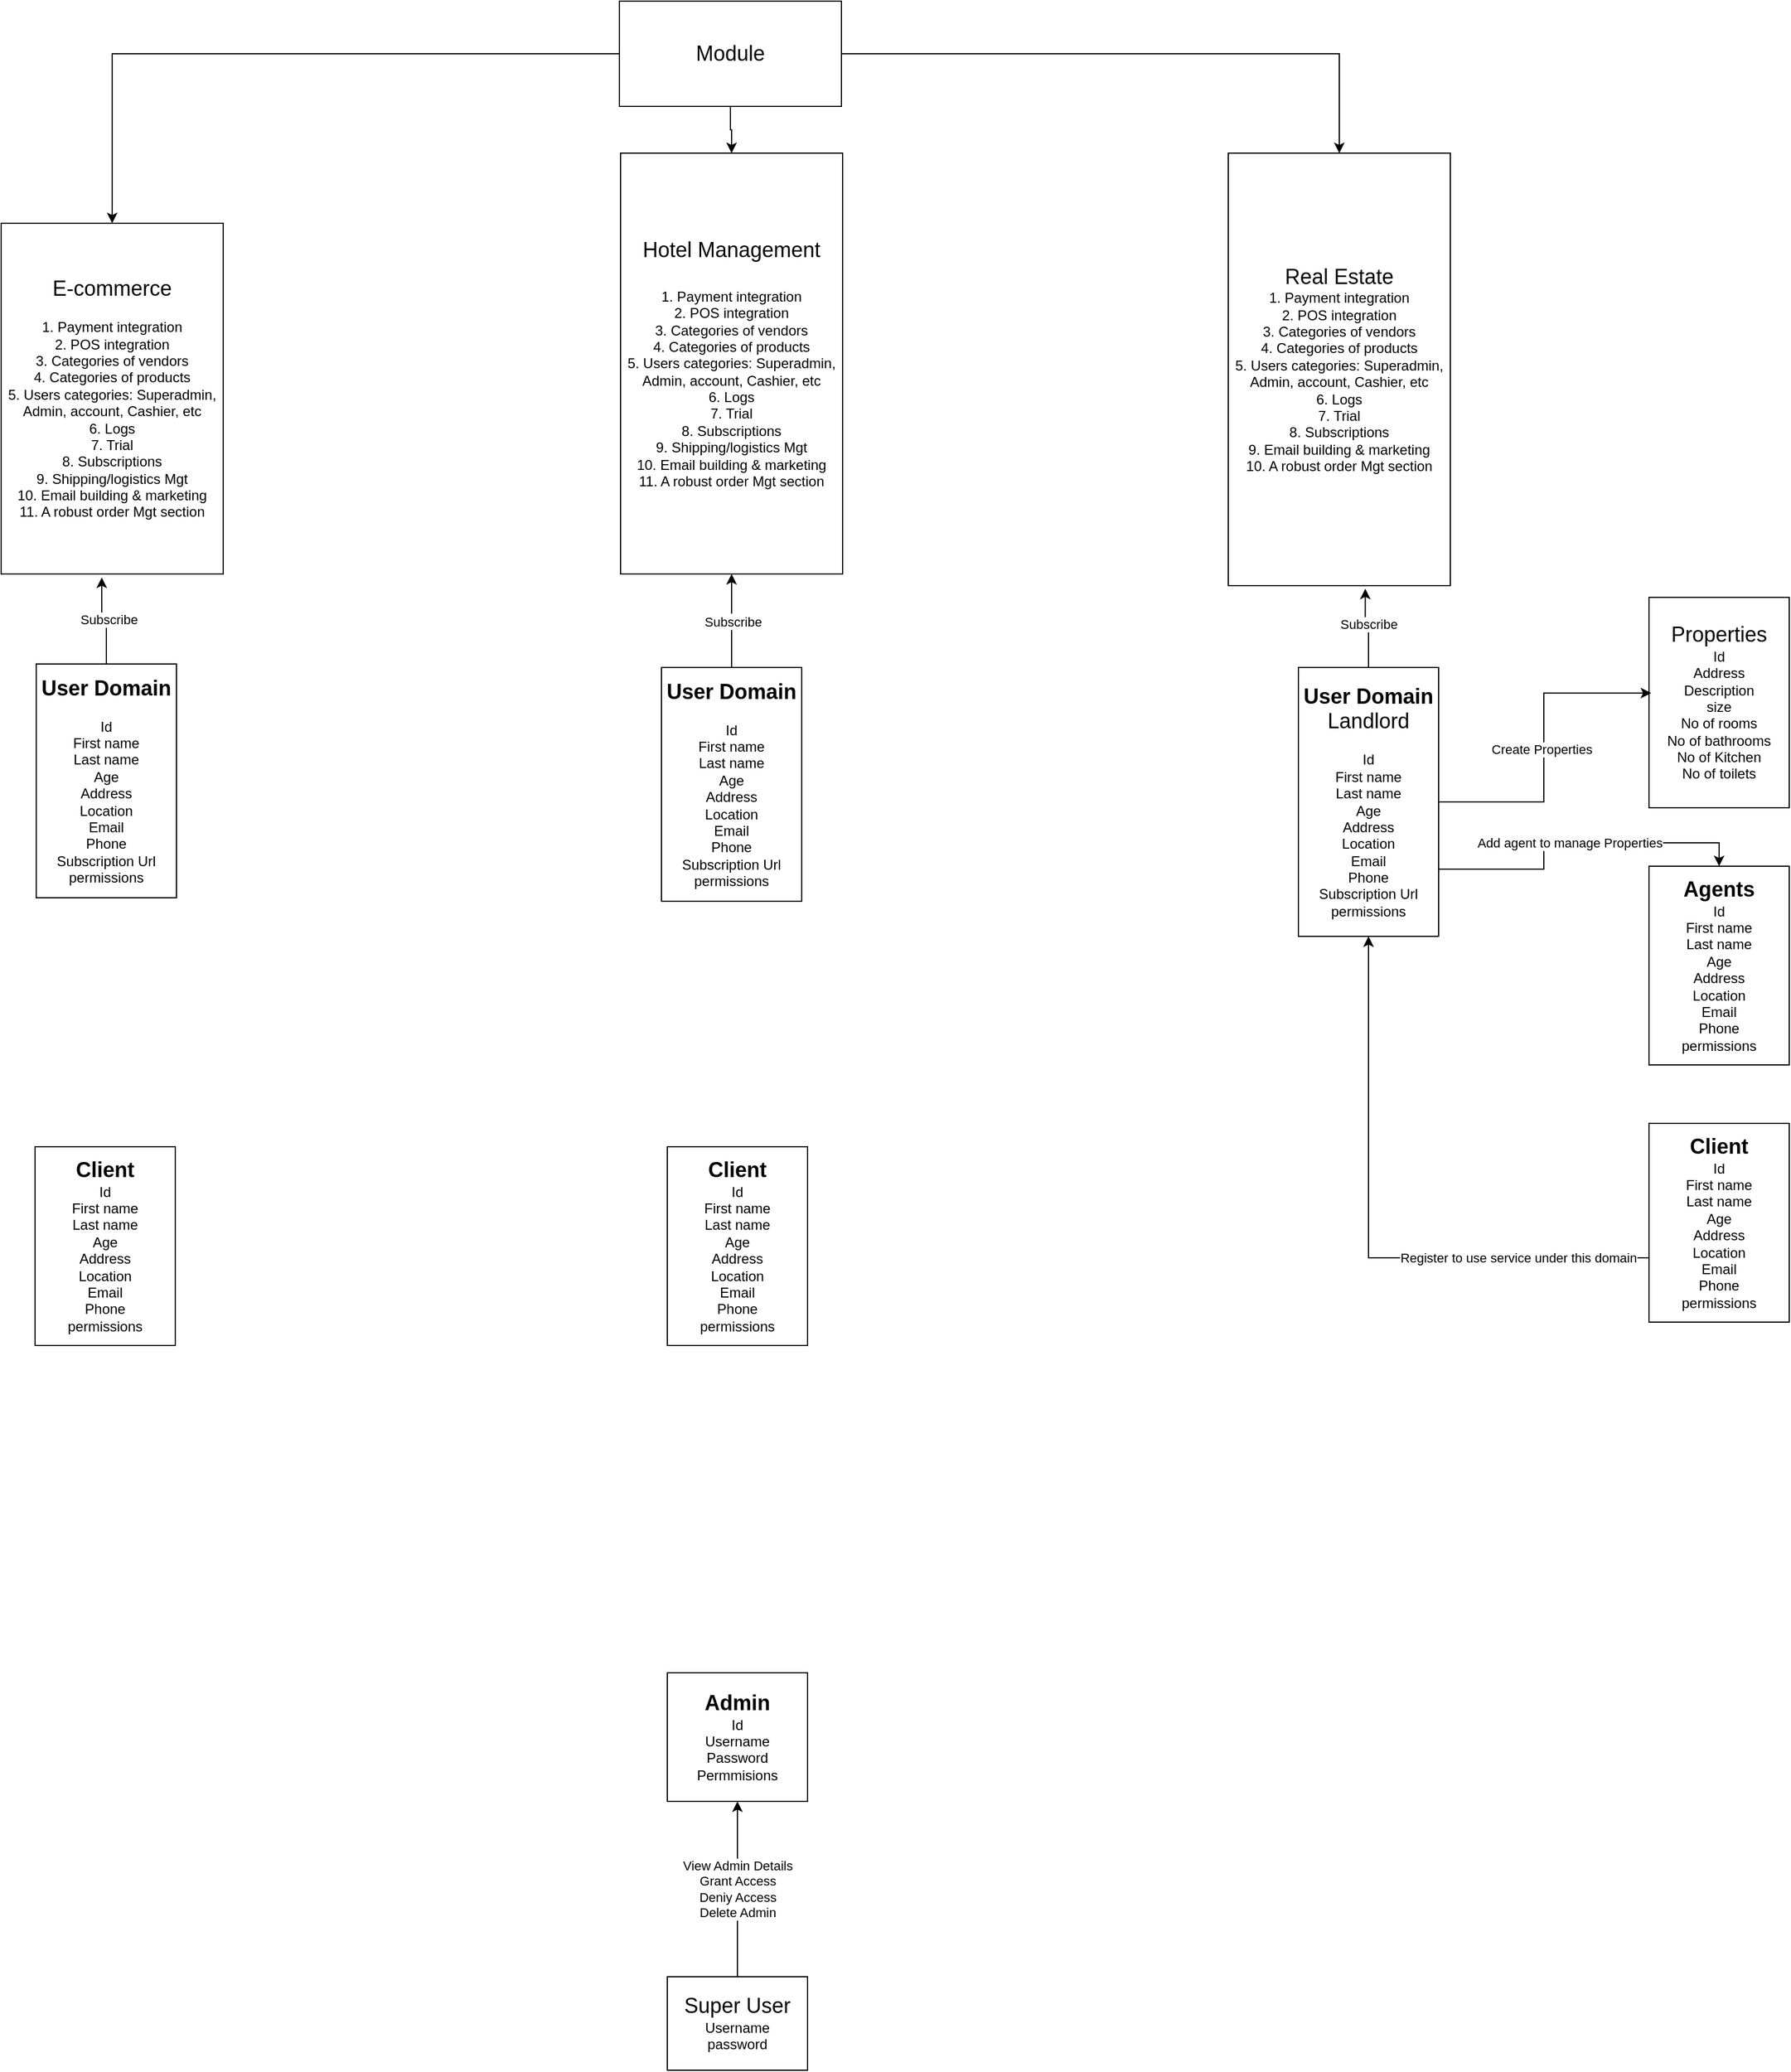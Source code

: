 <mxfile version="22.1.21" type="github">
  <diagram name="Page-1" id="74e2e168-ea6b-b213-b513-2b3c1d86103e">
    <mxGraphModel dx="2724" dy="1731" grid="1" gridSize="10" guides="1" tooltips="1" connect="1" arrows="1" fold="1" page="1" pageScale="1" pageWidth="1100" pageHeight="850" background="none" math="0" shadow="0">
      <root>
        <mxCell id="0" />
        <mxCell id="1" parent="0" />
        <mxCell id="xUWJb8Z6s4xyunuXyuDp-6" value="" style="edgeStyle=orthogonalEdgeStyle;rounded=0;orthogonalLoop=1;jettySize=auto;html=1;" edge="1" parent="1" source="xUWJb8Z6s4xyunuXyuDp-1" target="xUWJb8Z6s4xyunuXyuDp-5">
          <mxGeometry relative="1" as="geometry" />
        </mxCell>
        <mxCell id="xUWJb8Z6s4xyunuXyuDp-8" value="" style="edgeStyle=orthogonalEdgeStyle;rounded=0;orthogonalLoop=1;jettySize=auto;html=1;" edge="1" parent="1" source="xUWJb8Z6s4xyunuXyuDp-1" target="xUWJb8Z6s4xyunuXyuDp-7">
          <mxGeometry relative="1" as="geometry" />
        </mxCell>
        <mxCell id="xUWJb8Z6s4xyunuXyuDp-10" value="" style="edgeStyle=orthogonalEdgeStyle;rounded=0;orthogonalLoop=1;jettySize=auto;html=1;" edge="1" parent="1" source="xUWJb8Z6s4xyunuXyuDp-1" target="xUWJb8Z6s4xyunuXyuDp-9">
          <mxGeometry relative="1" as="geometry" />
        </mxCell>
        <mxCell id="xUWJb8Z6s4xyunuXyuDp-1" value="&lt;font style=&quot;font-size: 18px;&quot;&gt;Module&lt;/font&gt;" style="rounded=0;whiteSpace=wrap;html=1;" vertex="1" parent="1">
          <mxGeometry x="439" y="-210" width="190" height="90" as="geometry" />
        </mxCell>
        <mxCell id="xUWJb8Z6s4xyunuXyuDp-5" value="&lt;font style=&quot;&quot;&gt;&lt;font style=&quot;font-size: 18px;&quot;&gt;E-commerce&lt;br&gt;&lt;/font&gt;&lt;br&gt;&lt;div style=&quot;font-size: 12px;&quot;&gt;1. Payment integration&lt;/div&gt;&lt;div style=&quot;font-size: 12px;&quot;&gt;2. POS integration&lt;/div&gt;&lt;div style=&quot;font-size: 12px;&quot;&gt;3. Categories of vendors&lt;/div&gt;&lt;div style=&quot;font-size: 12px;&quot;&gt;4. Categories of products&lt;/div&gt;&lt;div style=&quot;font-size: 12px;&quot;&gt;5. Users categories: Superadmin, Admin, account, Cashier, etc&lt;/div&gt;&lt;div style=&quot;font-size: 12px;&quot;&gt;6. Logs&lt;/div&gt;&lt;div style=&quot;font-size: 12px;&quot;&gt;7. Trial&lt;/div&gt;&lt;div style=&quot;font-size: 12px;&quot;&gt;8. Subscriptions&lt;/div&gt;&lt;div style=&quot;font-size: 12px;&quot;&gt;9. Shipping/logistics Mgt&lt;/div&gt;&lt;div style=&quot;font-size: 12px;&quot;&gt;10. Email building &amp;amp; marketing&lt;/div&gt;&lt;div style=&quot;font-size: 12px;&quot;&gt;11. A robust order Mgt section&lt;/div&gt;&lt;/font&gt;" style="rounded=0;whiteSpace=wrap;html=1;align=center;" vertex="1" parent="1">
          <mxGeometry x="-90" y="-20" width="190" height="300" as="geometry" />
        </mxCell>
        <mxCell id="xUWJb8Z6s4xyunuXyuDp-7" value="&lt;font style=&quot;font-size: 18px;&quot;&gt;Hotel Management&lt;br&gt;&lt;br&gt;&lt;div style=&quot;border-color: var(--border-color); font-size: 12px;&quot;&gt;1. Payment integration&lt;/div&gt;&lt;div style=&quot;border-color: var(--border-color); font-size: 12px;&quot;&gt;2. POS integration&lt;/div&gt;&lt;div style=&quot;border-color: var(--border-color); font-size: 12px;&quot;&gt;3. Categories of vendors&lt;/div&gt;&lt;div style=&quot;border-color: var(--border-color); font-size: 12px;&quot;&gt;4. Categories of products&lt;/div&gt;&lt;div style=&quot;border-color: var(--border-color); font-size: 12px;&quot;&gt;5. Users categories: Superadmin, Admin, account, Cashier, etc&lt;/div&gt;&lt;div style=&quot;border-color: var(--border-color); font-size: 12px;&quot;&gt;6. Logs&lt;/div&gt;&lt;div style=&quot;border-color: var(--border-color); font-size: 12px;&quot;&gt;7. Trial&lt;/div&gt;&lt;div style=&quot;border-color: var(--border-color); font-size: 12px;&quot;&gt;8. Subscriptions&lt;/div&gt;&lt;div style=&quot;border-color: var(--border-color); font-size: 12px;&quot;&gt;9. Shipping/logistics Mgt&lt;/div&gt;&lt;div style=&quot;border-color: var(--border-color); font-size: 12px;&quot;&gt;10. Email building &amp;amp; marketing&lt;/div&gt;&lt;div style=&quot;border-color: var(--border-color); font-size: 12px;&quot;&gt;11. A robust order Mgt section&lt;/div&gt;&lt;/font&gt;" style="rounded=0;whiteSpace=wrap;html=1;" vertex="1" parent="1">
          <mxGeometry x="440" y="-80" width="190" height="360" as="geometry" />
        </mxCell>
        <mxCell id="xUWJb8Z6s4xyunuXyuDp-9" value="&lt;font style=&quot;font-size: 18px;&quot;&gt;Real Estate&lt;br&gt;&lt;div style=&quot;border-color: var(--border-color); font-size: 12px;&quot;&gt;1. Payment integration&lt;/div&gt;&lt;div style=&quot;border-color: var(--border-color); font-size: 12px;&quot;&gt;2. POS integration&lt;/div&gt;&lt;div style=&quot;border-color: var(--border-color); font-size: 12px;&quot;&gt;3. Categories of vendors&lt;/div&gt;&lt;div style=&quot;border-color: var(--border-color); font-size: 12px;&quot;&gt;4. Categories of products&lt;/div&gt;&lt;div style=&quot;border-color: var(--border-color); font-size: 12px;&quot;&gt;5. Users categories: Superadmin, Admin, account, Cashier, etc&lt;/div&gt;&lt;div style=&quot;border-color: var(--border-color); font-size: 12px;&quot;&gt;6. Logs&lt;/div&gt;&lt;div style=&quot;border-color: var(--border-color); font-size: 12px;&quot;&gt;7. Trial&lt;/div&gt;&lt;div style=&quot;border-color: var(--border-color); font-size: 12px;&quot;&gt;8. Subscriptions&lt;/div&gt;&lt;div style=&quot;border-color: var(--border-color); font-size: 12px;&quot;&gt;9. Email building &amp;amp; marketing&lt;/div&gt;&lt;div style=&quot;border-color: var(--border-color); font-size: 12px;&quot;&gt;10. A robust order Mgt section&lt;/div&gt;&lt;/font&gt;" style="rounded=0;whiteSpace=wrap;html=1;" vertex="1" parent="1">
          <mxGeometry x="960" y="-80" width="190" height="370" as="geometry" />
        </mxCell>
        <mxCell id="xUWJb8Z6s4xyunuXyuDp-37" style="edgeStyle=orthogonalEdgeStyle;rounded=0;orthogonalLoop=1;jettySize=auto;html=1;exitX=1;exitY=0.75;exitDx=0;exitDy=0;entryX=0.5;entryY=0;entryDx=0;entryDy=0;" edge="1" parent="1" source="xUWJb8Z6s4xyunuXyuDp-11" target="xUWJb8Z6s4xyunuXyuDp-28">
          <mxGeometry relative="1" as="geometry" />
        </mxCell>
        <mxCell id="xUWJb8Z6s4xyunuXyuDp-39" value="Add agent to manage Properties" style="edgeLabel;html=1;align=center;verticalAlign=middle;resizable=0;points=[];" vertex="1" connectable="0" parent="xUWJb8Z6s4xyunuXyuDp-37">
          <mxGeometry x="-0.053" relative="1" as="geometry">
            <mxPoint as="offset" />
          </mxGeometry>
        </mxCell>
        <mxCell id="xUWJb8Z6s4xyunuXyuDp-11" value="&lt;font style=&quot;font-size: 18px;&quot;&gt;&lt;b&gt;&lt;font style=&quot;&quot;&gt;User Domain&lt;br&gt;&lt;/font&gt;&lt;/b&gt;Landlord&lt;br&gt;&lt;/font&gt;&lt;br&gt;Id&lt;br&gt;First name&lt;br&gt;Last name&lt;br&gt;Age&lt;br&gt;Address&lt;br&gt;Location&lt;br&gt;Email&lt;br&gt;Phone&lt;br&gt;Subscription Url&lt;br&gt;permissions" style="rounded=0;whiteSpace=wrap;html=1;" vertex="1" parent="1">
          <mxGeometry x="1020" y="360" width="120" height="230" as="geometry" />
        </mxCell>
        <mxCell id="xUWJb8Z6s4xyunuXyuDp-12" value="&lt;font style=&quot;&quot;&gt;&lt;b style=&quot;font-size: 18px;&quot;&gt;Admin&lt;/b&gt;&lt;br&gt;&lt;font style=&quot;font-size: 12px;&quot;&gt;Id&lt;br&gt;&lt;/font&gt;Username&lt;br&gt;Password&lt;br&gt;Permmisions&lt;br&gt;&lt;/font&gt;" style="rounded=0;whiteSpace=wrap;html=1;" vertex="1" parent="1">
          <mxGeometry x="480" y="1220" width="120" height="110" as="geometry" />
        </mxCell>
        <mxCell id="xUWJb8Z6s4xyunuXyuDp-34" style="edgeStyle=orthogonalEdgeStyle;rounded=0;orthogonalLoop=1;jettySize=auto;html=1;exitX=0.5;exitY=0;exitDx=0;exitDy=0;entryX=0.5;entryY=1;entryDx=0;entryDy=0;" edge="1" parent="1" source="xUWJb8Z6s4xyunuXyuDp-13" target="xUWJb8Z6s4xyunuXyuDp-12">
          <mxGeometry relative="1" as="geometry" />
        </mxCell>
        <mxCell id="xUWJb8Z6s4xyunuXyuDp-35" value="View Admin Details&lt;br&gt;Grant Access&lt;br&gt;Deniy Access&lt;br&gt;Delete Admin" style="edgeLabel;html=1;align=center;verticalAlign=middle;resizable=0;points=[];" vertex="1" connectable="0" parent="xUWJb8Z6s4xyunuXyuDp-34">
          <mxGeometry x="0.005" relative="1" as="geometry">
            <mxPoint as="offset" />
          </mxGeometry>
        </mxCell>
        <mxCell id="xUWJb8Z6s4xyunuXyuDp-13" value="&lt;font style=&quot;font-size: 18px;&quot;&gt;Super User&lt;/font&gt;&lt;br&gt;Username&lt;br&gt;password" style="rounded=0;whiteSpace=wrap;html=1;" vertex="1" parent="1">
          <mxGeometry x="480" y="1480" width="120" height="80" as="geometry" />
        </mxCell>
        <mxCell id="xUWJb8Z6s4xyunuXyuDp-18" value="" style="endArrow=classic;html=1;rounded=0;entryX=0.5;entryY=1;entryDx=0;entryDy=0;" edge="1" parent="1" target="xUWJb8Z6s4xyunuXyuDp-7">
          <mxGeometry relative="1" as="geometry">
            <mxPoint x="535" y="360" as="sourcePoint" />
            <mxPoint x="620" y="370" as="targetPoint" />
          </mxGeometry>
        </mxCell>
        <mxCell id="xUWJb8Z6s4xyunuXyuDp-19" value="Label" style="edgeLabel;resizable=0;html=1;align=center;verticalAlign=middle;" connectable="0" vertex="1" parent="xUWJb8Z6s4xyunuXyuDp-18">
          <mxGeometry relative="1" as="geometry" />
        </mxCell>
        <mxCell id="xUWJb8Z6s4xyunuXyuDp-20" value="Subscribe" style="edgeLabel;html=1;align=center;verticalAlign=middle;resizable=0;points=[];" vertex="1" connectable="0" parent="xUWJb8Z6s4xyunuXyuDp-18">
          <mxGeometry x="-0.013" y="-8" relative="1" as="geometry">
            <mxPoint x="-7" as="offset" />
          </mxGeometry>
        </mxCell>
        <mxCell id="xUWJb8Z6s4xyunuXyuDp-28" value="&lt;font style=&quot;font-size: 18px;&quot;&gt;&lt;b&gt;Agents&lt;/b&gt;&lt;/font&gt;&lt;br&gt;Id&lt;br style=&quot;border-color: var(--border-color);&quot;&gt;First name&lt;br style=&quot;border-color: var(--border-color);&quot;&gt;Last name&lt;br style=&quot;border-color: var(--border-color);&quot;&gt;Age&lt;br style=&quot;border-color: var(--border-color);&quot;&gt;Address&lt;br style=&quot;border-color: var(--border-color);&quot;&gt;Location&lt;br style=&quot;border-color: var(--border-color);&quot;&gt;Email&lt;br style=&quot;border-color: var(--border-color);&quot;&gt;Phone&lt;br style=&quot;border-color: var(--border-color);&quot;&gt;permissions" style="rounded=0;whiteSpace=wrap;html=1;" vertex="1" parent="1">
          <mxGeometry x="1320" y="530" width="120" height="170" as="geometry" />
        </mxCell>
        <mxCell id="xUWJb8Z6s4xyunuXyuDp-30" style="edgeStyle=orthogonalEdgeStyle;rounded=0;orthogonalLoop=1;jettySize=auto;html=1;exitX=0.5;exitY=1;exitDx=0;exitDy=0;" edge="1" parent="1" source="xUWJb8Z6s4xyunuXyuDp-28" target="xUWJb8Z6s4xyunuXyuDp-28">
          <mxGeometry relative="1" as="geometry" />
        </mxCell>
        <mxCell id="xUWJb8Z6s4xyunuXyuDp-31" value="&lt;font style=&quot;font-size: 18px;&quot;&gt;Properties&lt;/font&gt;&lt;br&gt;Id&lt;br&gt;Address&lt;br&gt;Description&lt;br&gt;size&lt;br&gt;No of rooms&lt;br&gt;No of bathrooms&lt;br&gt;No of Kitchen&lt;br&gt;No of toilets" style="rounded=0;whiteSpace=wrap;html=1;" vertex="1" parent="1">
          <mxGeometry x="1320" y="300" width="120" height="180" as="geometry" />
        </mxCell>
        <mxCell id="xUWJb8Z6s4xyunuXyuDp-40" value="&lt;font style=&quot;font-size: 18px;&quot;&gt;&lt;b&gt;&lt;font style=&quot;&quot;&gt;User Domain&lt;/font&gt;&lt;/b&gt;&lt;br&gt;&lt;/font&gt;&lt;br&gt;Id&lt;br&gt;First name&lt;br&gt;Last name&lt;br&gt;Age&lt;br&gt;Address&lt;br&gt;Location&lt;br&gt;Email&lt;br&gt;Phone&lt;br&gt;Subscription Url&lt;br&gt;permissions" style="rounded=0;whiteSpace=wrap;html=1;" vertex="1" parent="1">
          <mxGeometry x="475" y="360" width="120" height="200" as="geometry" />
        </mxCell>
        <mxCell id="xUWJb8Z6s4xyunuXyuDp-41" value="&lt;font style=&quot;font-size: 18px;&quot;&gt;&lt;b&gt;&lt;font style=&quot;&quot;&gt;User Domain&lt;/font&gt;&lt;/b&gt;&lt;br&gt;&lt;/font&gt;&lt;br&gt;Id&lt;br&gt;First name&lt;br&gt;Last name&lt;br&gt;Age&lt;br&gt;Address&lt;br&gt;Location&lt;br&gt;Email&lt;br&gt;Phone&lt;br&gt;Subscription Url&lt;br&gt;permissions" style="rounded=0;whiteSpace=wrap;html=1;" vertex="1" parent="1">
          <mxGeometry x="-60" y="357" width="120" height="200" as="geometry" />
        </mxCell>
        <mxCell id="xUWJb8Z6s4xyunuXyuDp-42" style="edgeStyle=orthogonalEdgeStyle;rounded=0;orthogonalLoop=1;jettySize=auto;html=1;entryX=0.016;entryY=0.455;entryDx=0;entryDy=0;entryPerimeter=0;" edge="1" parent="1" source="xUWJb8Z6s4xyunuXyuDp-11" target="xUWJb8Z6s4xyunuXyuDp-31">
          <mxGeometry relative="1" as="geometry" />
        </mxCell>
        <mxCell id="xUWJb8Z6s4xyunuXyuDp-43" value="Create Properties" style="edgeLabel;html=1;align=center;verticalAlign=middle;resizable=0;points=[];" vertex="1" connectable="0" parent="xUWJb8Z6s4xyunuXyuDp-42">
          <mxGeometry x="-0.015" y="2" relative="1" as="geometry">
            <mxPoint as="offset" />
          </mxGeometry>
        </mxCell>
        <mxCell id="xUWJb8Z6s4xyunuXyuDp-44" style="edgeStyle=orthogonalEdgeStyle;rounded=0;orthogonalLoop=1;jettySize=auto;html=1;entryX=0.617;entryY=1.007;entryDx=0;entryDy=0;entryPerimeter=0;" edge="1" parent="1" source="xUWJb8Z6s4xyunuXyuDp-11" target="xUWJb8Z6s4xyunuXyuDp-9">
          <mxGeometry relative="1" as="geometry" />
        </mxCell>
        <mxCell id="xUWJb8Z6s4xyunuXyuDp-45" value="Subscribe" style="edgeLabel;html=1;align=center;verticalAlign=middle;resizable=0;points=[];" vertex="1" connectable="0" parent="xUWJb8Z6s4xyunuXyuDp-44">
          <mxGeometry x="0.01" y="-2" relative="1" as="geometry">
            <mxPoint as="offset" />
          </mxGeometry>
        </mxCell>
        <mxCell id="xUWJb8Z6s4xyunuXyuDp-46" style="edgeStyle=orthogonalEdgeStyle;rounded=0;orthogonalLoop=1;jettySize=auto;html=1;entryX=0.453;entryY=1.01;entryDx=0;entryDy=0;entryPerimeter=0;" edge="1" parent="1" source="xUWJb8Z6s4xyunuXyuDp-41" target="xUWJb8Z6s4xyunuXyuDp-5">
          <mxGeometry relative="1" as="geometry" />
        </mxCell>
        <mxCell id="xUWJb8Z6s4xyunuXyuDp-47" value="Subscribe" style="edgeLabel;html=1;align=center;verticalAlign=middle;resizable=0;points=[];" vertex="1" connectable="0" parent="xUWJb8Z6s4xyunuXyuDp-46">
          <mxGeometry x="-0.012" y="-2" relative="1" as="geometry">
            <mxPoint x="2" y="2" as="offset" />
          </mxGeometry>
        </mxCell>
        <mxCell id="xUWJb8Z6s4xyunuXyuDp-50" style="edgeStyle=orthogonalEdgeStyle;rounded=0;orthogonalLoop=1;jettySize=auto;html=1;entryX=0.5;entryY=1;entryDx=0;entryDy=0;" edge="1" parent="1" target="xUWJb8Z6s4xyunuXyuDp-11">
          <mxGeometry relative="1" as="geometry">
            <mxPoint x="1320" y="865" as="sourcePoint" />
            <mxPoint x="1090" y="590" as="targetPoint" />
            <Array as="points">
              <mxPoint x="1080" y="865" />
            </Array>
          </mxGeometry>
        </mxCell>
        <mxCell id="xUWJb8Z6s4xyunuXyuDp-51" value="Register to use service under this domain" style="edgeLabel;html=1;align=center;verticalAlign=middle;resizable=0;points=[];" vertex="1" connectable="0" parent="xUWJb8Z6s4xyunuXyuDp-50">
          <mxGeometry x="-0.566" relative="1" as="geometry">
            <mxPoint as="offset" />
          </mxGeometry>
        </mxCell>
        <mxCell id="xUWJb8Z6s4xyunuXyuDp-49" value="&lt;span style=&quot;font-size: 18px;&quot;&gt;&lt;b&gt;Client&lt;/b&gt;&lt;/span&gt;&lt;br&gt;Id&lt;br style=&quot;border-color: var(--border-color);&quot;&gt;First name&lt;br style=&quot;border-color: var(--border-color);&quot;&gt;Last name&lt;br style=&quot;border-color: var(--border-color);&quot;&gt;Age&lt;br style=&quot;border-color: var(--border-color);&quot;&gt;Address&lt;br style=&quot;border-color: var(--border-color);&quot;&gt;Location&lt;br style=&quot;border-color: var(--border-color);&quot;&gt;Email&lt;br style=&quot;border-color: var(--border-color);&quot;&gt;Phone&lt;br style=&quot;border-color: var(--border-color);&quot;&gt;permissions" style="rounded=0;whiteSpace=wrap;html=1;" vertex="1" parent="1">
          <mxGeometry x="1320" y="750" width="120" height="170" as="geometry" />
        </mxCell>
        <mxCell id="xUWJb8Z6s4xyunuXyuDp-52" value="&lt;span style=&quot;font-size: 18px;&quot;&gt;&lt;b&gt;Client&lt;/b&gt;&lt;/span&gt;&lt;br&gt;Id&lt;br style=&quot;border-color: var(--border-color);&quot;&gt;First name&lt;br style=&quot;border-color: var(--border-color);&quot;&gt;Last name&lt;br style=&quot;border-color: var(--border-color);&quot;&gt;Age&lt;br style=&quot;border-color: var(--border-color);&quot;&gt;Address&lt;br style=&quot;border-color: var(--border-color);&quot;&gt;Location&lt;br style=&quot;border-color: var(--border-color);&quot;&gt;Email&lt;br style=&quot;border-color: var(--border-color);&quot;&gt;Phone&lt;br style=&quot;border-color: var(--border-color);&quot;&gt;permissions" style="rounded=0;whiteSpace=wrap;html=1;" vertex="1" parent="1">
          <mxGeometry x="480" y="770" width="120" height="170" as="geometry" />
        </mxCell>
        <mxCell id="xUWJb8Z6s4xyunuXyuDp-53" value="&lt;span style=&quot;font-size: 18px;&quot;&gt;&lt;b&gt;Client&lt;/b&gt;&lt;/span&gt;&lt;br&gt;Id&lt;br style=&quot;border-color: var(--border-color);&quot;&gt;First name&lt;br style=&quot;border-color: var(--border-color);&quot;&gt;Last name&lt;br style=&quot;border-color: var(--border-color);&quot;&gt;Age&lt;br style=&quot;border-color: var(--border-color);&quot;&gt;Address&lt;br style=&quot;border-color: var(--border-color);&quot;&gt;Location&lt;br style=&quot;border-color: var(--border-color);&quot;&gt;Email&lt;br style=&quot;border-color: var(--border-color);&quot;&gt;Phone&lt;br style=&quot;border-color: var(--border-color);&quot;&gt;permissions" style="rounded=0;whiteSpace=wrap;html=1;" vertex="1" parent="1">
          <mxGeometry x="-61" y="770" width="120" height="170" as="geometry" />
        </mxCell>
      </root>
    </mxGraphModel>
  </diagram>
</mxfile>
